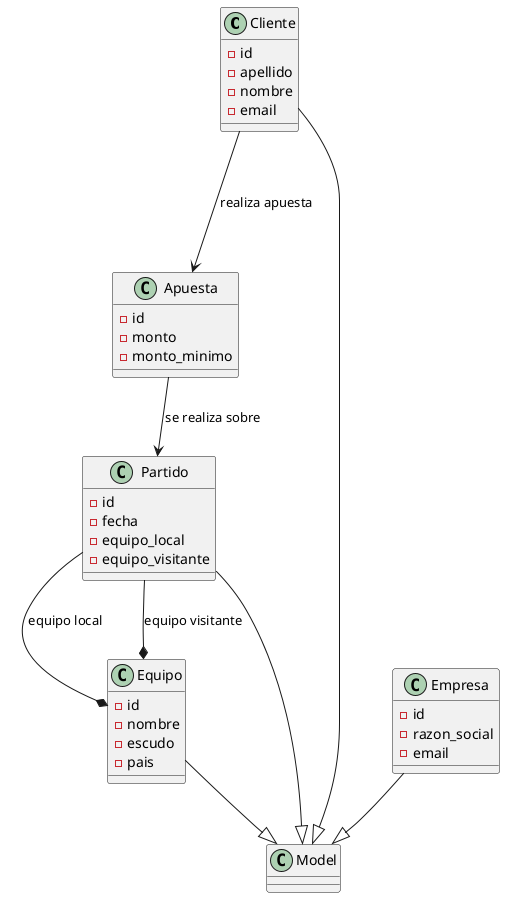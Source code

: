 @startuml:
class Cliente {
    - id
    - apellido
    - nombre 
    - email
}

class Empresa {
    - id
    - razon_social
    - email
}

class Equipo {
    - id
    - nombre
    - escudo
    - pais
}


class Apuesta {
    - id
    - monto 
    - monto_minimo
}

class Partido {
    - id
    - fecha
    - equipo_local
    - equipo_visitante
    
}

Partido --* Equipo: equipo local
Partido --* Equipo: equipo visitante

Cliente ---> Apuesta: realiza apuesta
Cliente --|> Model
Empresa --|> Model
Equipo --|> Model
Partido --|> Model

Apuesta --> Partido: se realiza sobre
@enduml
